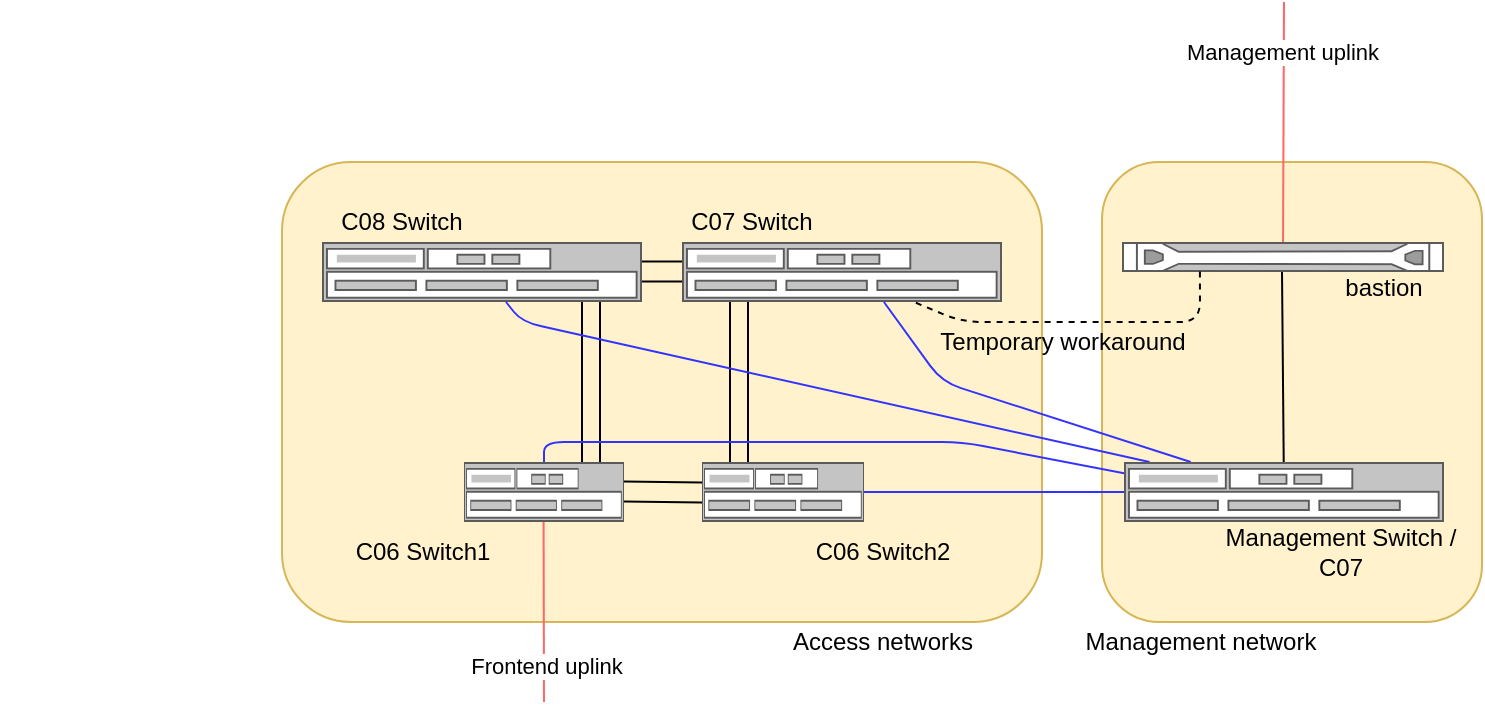 <mxfile version="13.7.9" type="device"><diagram id="4CMOYC2556_6KT3wwi5M" name="Page-1"><mxGraphModel dx="1337" dy="758" grid="1" gridSize="10" guides="1" tooltips="1" connect="1" arrows="1" fold="1" page="1" pageScale="1" pageWidth="827" pageHeight="1169" math="0" shadow="0"><root><mxCell id="0"/><mxCell id="1" parent="0"/><mxCell id="m4n-qaMPJ_q3s1HUFb0S-30" value="" style="rounded=1;whiteSpace=wrap;html=1;fillColor=#fff2cc;strokeColor=#d6b656;" vertex="1" parent="1"><mxGeometry x="590" y="140" width="190" height="230" as="geometry"/></mxCell><mxCell id="m4n-qaMPJ_q3s1HUFb0S-27" value="" style="rounded=1;whiteSpace=wrap;html=1;fillColor=#fff2cc;strokeColor=#d6b656;" vertex="1" parent="1"><mxGeometry x="180" y="140" width="380" height="230" as="geometry"/></mxCell><mxCell id="m4n-qaMPJ_q3s1HUFb0S-2" value="" style="shape=mxgraph.rack.hp.hp_proliant_dl320e_g8;html=1;labelPosition=right;align=left;spacingLeft=15;dashed=0;shadow=0;fillColor=#ffffff;" vertex="1" parent="1"><mxGeometry x="600" y="180" width="161" height="15" as="geometry"/></mxCell><mxCell id="m4n-qaMPJ_q3s1HUFb0S-3" value="" style="strokeColor=#666666;html=1;labelPosition=right;align=left;spacingLeft=15;shadow=0;dashed=0;outlineConnect=0;shape=mxgraph.rack.general.switches_1;" vertex="1" parent="1"><mxGeometry x="200" y="180" width="160" height="30" as="geometry"/></mxCell><mxCell id="m4n-qaMPJ_q3s1HUFb0S-4" value="" style="strokeColor=#666666;html=1;labelPosition=right;align=left;spacingLeft=15;shadow=0;dashed=0;outlineConnect=0;shape=mxgraph.rack.general.switches_1;" vertex="1" parent="1"><mxGeometry x="380" y="180" width="160" height="30" as="geometry"/></mxCell><mxCell id="m4n-qaMPJ_q3s1HUFb0S-5" value="C08 Switch" style="text;html=1;strokeColor=none;fillColor=none;align=center;verticalAlign=middle;whiteSpace=wrap;rounded=0;" vertex="1" parent="1"><mxGeometry x="200" y="160" width="80" height="20" as="geometry"/></mxCell><mxCell id="m4n-qaMPJ_q3s1HUFb0S-7" value="C07 Switch" style="text;html=1;strokeColor=none;fillColor=none;align=center;verticalAlign=middle;whiteSpace=wrap;rounded=0;" vertex="1" parent="1"><mxGeometry x="380" y="160" width="70" height="20" as="geometry"/></mxCell><mxCell id="m4n-qaMPJ_q3s1HUFb0S-9" value="Management Switch / C07" style="text;html=1;strokeColor=none;fillColor=none;align=center;verticalAlign=middle;whiteSpace=wrap;rounded=0;" vertex="1" parent="1"><mxGeometry x="650" y="320" width="119" height="30" as="geometry"/></mxCell><mxCell id="m4n-qaMPJ_q3s1HUFb0S-10" value="" style="strokeColor=#666666;html=1;labelPosition=right;align=left;spacingLeft=15;shadow=0;dashed=0;outlineConnect=0;shape=mxgraph.rack.general.switches_1;" vertex="1" parent="1"><mxGeometry x="271" y="290" width="80" height="30" as="geometry"/></mxCell><mxCell id="m4n-qaMPJ_q3s1HUFb0S-11" value="C06 Switch1" style="text;html=1;strokeColor=none;fillColor=none;align=center;verticalAlign=middle;whiteSpace=wrap;rounded=0;" vertex="1" parent="1"><mxGeometry x="191" y="320" width="119" height="30" as="geometry"/></mxCell><mxCell id="m4n-qaMPJ_q3s1HUFb0S-12" value="" style="strokeColor=#666666;html=1;labelPosition=right;align=left;spacingLeft=15;shadow=0;dashed=0;outlineConnect=0;shape=mxgraph.rack.general.switches_1;" vertex="1" parent="1"><mxGeometry x="390" y="290" width="81" height="30" as="geometry"/></mxCell><mxCell id="m4n-qaMPJ_q3s1HUFb0S-13" value="C06 Switch2" style="text;html=1;strokeColor=none;fillColor=none;align=center;verticalAlign=middle;whiteSpace=wrap;rounded=0;" vertex="1" parent="1"><mxGeometry x="421" y="320" width="119" height="30" as="geometry"/></mxCell><mxCell id="m4n-qaMPJ_q3s1HUFb0S-16" value="" style="endArrow=none;html=1;" edge="1" parent="1"><mxGeometry width="50" height="50" relative="1" as="geometry"><mxPoint x="380" y="189.8" as="sourcePoint"/><mxPoint x="360" y="189.8" as="targetPoint"/></mxGeometry></mxCell><mxCell id="m4n-qaMPJ_q3s1HUFb0S-17" value="" style="endArrow=none;html=1;" edge="1" parent="1"><mxGeometry width="50" height="50" relative="1" as="geometry"><mxPoint x="40" y="70" as="sourcePoint"/><mxPoint x="40" y="70" as="targetPoint"/></mxGeometry></mxCell><mxCell id="m4n-qaMPJ_q3s1HUFb0S-20" value="" style="endArrow=none;html=1;" edge="1" parent="1"><mxGeometry width="50" height="50" relative="1" as="geometry"><mxPoint x="380" y="199.8" as="sourcePoint"/><mxPoint x="360" y="199.8" as="targetPoint"/></mxGeometry></mxCell><mxCell id="m4n-qaMPJ_q3s1HUFb0S-21" value="" style="endArrow=none;html=1;" edge="1" parent="1"><mxGeometry width="50" height="50" relative="1" as="geometry"><mxPoint x="404" y="210" as="sourcePoint"/><mxPoint x="404" y="290" as="targetPoint"/></mxGeometry></mxCell><mxCell id="m4n-qaMPJ_q3s1HUFb0S-22" value="" style="endArrow=none;html=1;" edge="1" parent="1"><mxGeometry width="50" height="50" relative="1" as="geometry"><mxPoint x="413" y="290" as="sourcePoint"/><mxPoint x="413" y="210" as="targetPoint"/></mxGeometry></mxCell><mxCell id="m4n-qaMPJ_q3s1HUFb0S-23" value="" style="endArrow=none;html=1;" edge="1" parent="1"><mxGeometry width="50" height="50" relative="1" as="geometry"><mxPoint x="390" y="300.2" as="sourcePoint"/><mxPoint x="351" y="299.8" as="targetPoint"/></mxGeometry></mxCell><mxCell id="m4n-qaMPJ_q3s1HUFb0S-24" value="" style="endArrow=none;html=1;" edge="1" parent="1"><mxGeometry width="50" height="50" relative="1" as="geometry"><mxPoint x="390" y="310.2" as="sourcePoint"/><mxPoint x="351" y="309.8" as="targetPoint"/></mxGeometry></mxCell><mxCell id="m4n-qaMPJ_q3s1HUFb0S-25" value="" style="endArrow=none;html=1;" edge="1" parent="1"><mxGeometry width="50" height="50" relative="1" as="geometry"><mxPoint x="330" y="210" as="sourcePoint"/><mxPoint x="330" y="290" as="targetPoint"/></mxGeometry></mxCell><mxCell id="m4n-qaMPJ_q3s1HUFb0S-26" value="" style="endArrow=none;html=1;" edge="1" parent="1"><mxGeometry width="50" height="50" relative="1" as="geometry"><mxPoint x="339" y="290" as="sourcePoint"/><mxPoint x="339" y="210" as="targetPoint"/></mxGeometry></mxCell><mxCell id="m4n-qaMPJ_q3s1HUFb0S-29" value="Access networks" style="text;html=1;strokeColor=none;fillColor=none;align=center;verticalAlign=middle;whiteSpace=wrap;rounded=0;" vertex="1" parent="1"><mxGeometry x="401" y="370" width="159" height="20" as="geometry"/></mxCell><mxCell id="m4n-qaMPJ_q3s1HUFb0S-31" value="bastion" style="text;html=1;strokeColor=none;fillColor=none;align=center;verticalAlign=middle;whiteSpace=wrap;rounded=0;" vertex="1" parent="1"><mxGeometry x="701" y="195" width="60" height="15" as="geometry"/></mxCell><mxCell id="m4n-qaMPJ_q3s1HUFb0S-32" value="" style="endArrow=none;html=1;strokeColor=#FF6666;" edge="1" parent="1"><mxGeometry width="50" height="50" relative="1" as="geometry"><mxPoint x="311" y="410" as="sourcePoint"/><mxPoint x="310.8" y="320" as="targetPoint"/></mxGeometry></mxCell><mxCell id="m4n-qaMPJ_q3s1HUFb0S-34" value="Frontend uplink" style="edgeLabel;html=1;align=center;verticalAlign=middle;resizable=0;points=[];" vertex="1" connectable="0" parent="m4n-qaMPJ_q3s1HUFb0S-32"><mxGeometry x="-0.591" y="-1" relative="1" as="geometry"><mxPoint as="offset"/></mxGeometry></mxCell><mxCell id="m4n-qaMPJ_q3s1HUFb0S-35" value="" style="endArrow=none;html=1;strokeColor=#FF6666;" edge="1" parent="1" target="m4n-qaMPJ_q3s1HUFb0S-2"><mxGeometry width="50" height="50" relative="1" as="geometry"><mxPoint x="681" y="60" as="sourcePoint"/><mxPoint x="730.8" y="215" as="targetPoint"/></mxGeometry></mxCell><mxCell id="m4n-qaMPJ_q3s1HUFb0S-36" value="Management uplink" style="edgeLabel;html=1;align=center;verticalAlign=middle;resizable=0;points=[];" vertex="1" connectable="0" parent="m4n-qaMPJ_q3s1HUFb0S-35"><mxGeometry x="-0.591" y="-1" relative="1" as="geometry"><mxPoint as="offset"/></mxGeometry></mxCell><mxCell id="m4n-qaMPJ_q3s1HUFb0S-37" value="" style="endArrow=none;html=1;" edge="1" parent="1" source="m4n-qaMPJ_q3s1HUFb0S-8"><mxGeometry width="50" height="50" relative="1" as="geometry"><mxPoint x="680.3" y="275" as="sourcePoint"/><mxPoint x="680" y="195" as="targetPoint"/></mxGeometry></mxCell><mxCell id="m4n-qaMPJ_q3s1HUFb0S-38" value="" style="endArrow=none;html=1;exitX=0.242;exitY=0.987;exitDx=0;exitDy=0;exitPerimeter=0;dashed=1;" edge="1" parent="1" source="m4n-qaMPJ_q3s1HUFb0S-2" target="m4n-qaMPJ_q3s1HUFb0S-4"><mxGeometry width="50" height="50" relative="1" as="geometry"><mxPoint x="690.864" y="300" as="sourcePoint"/><mxPoint x="690" y="205" as="targetPoint"/><Array as="points"><mxPoint x="639" y="220"/><mxPoint x="520" y="220"/></Array></mxGeometry></mxCell><mxCell id="m4n-qaMPJ_q3s1HUFb0S-39" value="Temporary workaround" style="text;html=1;strokeColor=none;fillColor=none;align=center;verticalAlign=middle;whiteSpace=wrap;rounded=0;" vertex="1" parent="1"><mxGeometry x="491" y="220" width="159" height="20" as="geometry"/></mxCell><mxCell id="m4n-qaMPJ_q3s1HUFb0S-40" value="" style="endArrow=none;html=1;strokeColor=#3333FF;" edge="1" parent="1" source="m4n-qaMPJ_q3s1HUFb0S-12" target="m4n-qaMPJ_q3s1HUFb0S-8"><mxGeometry width="50" height="50" relative="1" as="geometry"><mxPoint x="580.2" y="370" as="sourcePoint"/><mxPoint x="580" y="280" as="targetPoint"/></mxGeometry></mxCell><mxCell id="m4n-qaMPJ_q3s1HUFb0S-42" value="" style="endArrow=none;html=1;strokeColor=#3333FF;exitX=0.631;exitY=1;exitDx=0;exitDy=0;exitPerimeter=0;" edge="1" parent="1" source="m4n-qaMPJ_q3s1HUFb0S-4" target="m4n-qaMPJ_q3s1HUFb0S-8"><mxGeometry width="50" height="50" relative="1" as="geometry"><mxPoint x="481" y="315" as="sourcePoint"/><mxPoint x="611" y="315" as="targetPoint"/><Array as="points"><mxPoint x="510" y="250"/></Array></mxGeometry></mxCell><mxCell id="m4n-qaMPJ_q3s1HUFb0S-45" value="" style="endArrow=none;html=1;strokeColor=#3333FF;" edge="1" parent="1" source="m4n-qaMPJ_q3s1HUFb0S-3" target="m4n-qaMPJ_q3s1HUFb0S-8"><mxGeometry width="50" height="50" relative="1" as="geometry"><mxPoint x="490.96" y="220" as="sourcePoint"/><mxPoint x="644.364" y="300" as="targetPoint"/><Array as="points"><mxPoint x="300" y="220"/></Array></mxGeometry></mxCell><mxCell id="m4n-qaMPJ_q3s1HUFb0S-46" value="" style="endArrow=none;html=1;strokeColor=#3333FF;" edge="1" parent="1" source="m4n-qaMPJ_q3s1HUFb0S-10"><mxGeometry width="50" height="50" relative="1" as="geometry"><mxPoint x="302" y="220" as="sourcePoint"/><mxPoint x="623.765" y="300" as="targetPoint"/><Array as="points"><mxPoint x="311" y="280"/><mxPoint x="520" y="280"/></Array></mxGeometry></mxCell><mxCell id="m4n-qaMPJ_q3s1HUFb0S-8" value="" style="strokeColor=#666666;html=1;labelPosition=right;align=left;spacingLeft=15;shadow=0;dashed=0;outlineConnect=0;shape=mxgraph.rack.general.switches_1;" vertex="1" parent="1"><mxGeometry x="601" y="290" width="160" height="30" as="geometry"/></mxCell><mxCell id="m4n-qaMPJ_q3s1HUFb0S-47" value="Management network" style="text;html=1;strokeColor=none;fillColor=none;align=center;verticalAlign=middle;whiteSpace=wrap;rounded=0;" vertex="1" parent="1"><mxGeometry x="560" y="370" width="159" height="20" as="geometry"/></mxCell></root></mxGraphModel></diagram></mxfile>